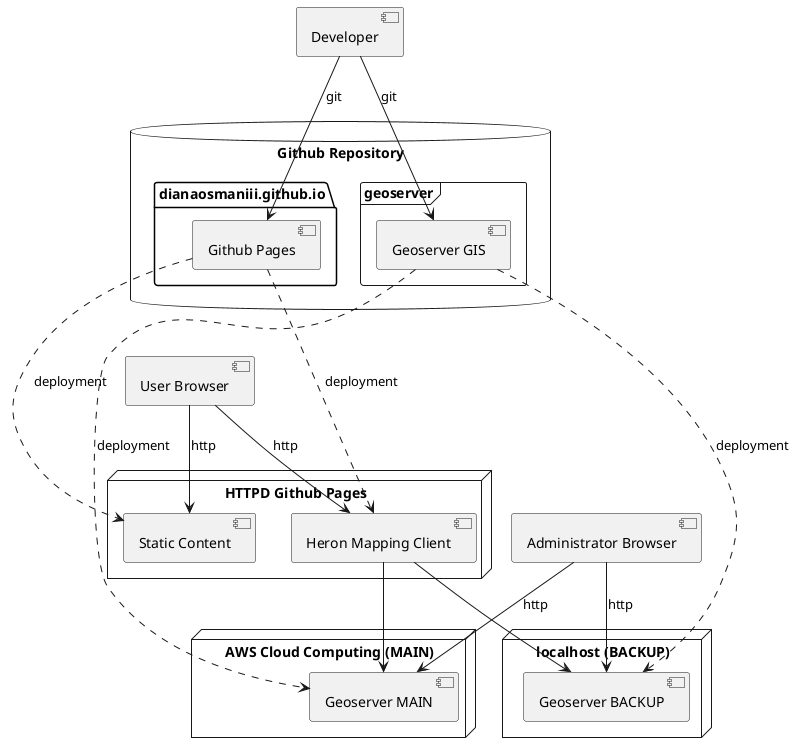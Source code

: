 @startuml

node "AWS Cloud Computing (MAIN)" {
  [Geoserver MAIN]
}

node "localhost (BACKUP)" {
  [Geoserver BACKUP]
}

node "HTTPD Github Pages" {
  [Static Content]
  [Heron Mapping Client]
}


database "Github Repository" {
  folder "dianaosmaniii.github.io" {
	  [Github Pages]
  }
  frame "geoserver" {
	  [Geoserver GIS]
  }
}

[User Browser] --> [Heron Mapping Client] : http
[User Browser] --> [Static Content] : http
[Heron Mapping Client] --> [Geoserver MAIN]
[Heron Mapping Client] --> [Geoserver BACKUP]

[Developer] --> [Geoserver GIS] : git
[Developer] --> [Github Pages] : git

[Administrator Browser] --> [Geoserver MAIN] : http
[Administrator Browser] --> [Geoserver BACKUP] : http

[Geoserver GIS] ...> [Geoserver MAIN] : deployment
[Geoserver GIS] ...> [Geoserver BACKUP] : deployment
[Github Pages] ...> [Static Content] : deployment
[Github Pages] ...> [Heron Mapping Client] : deployment

@enduml